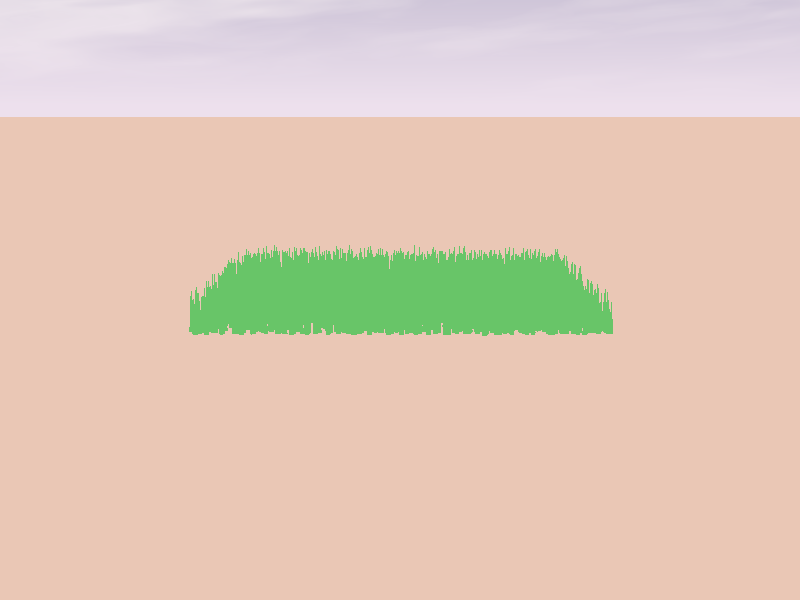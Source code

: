 #include "colors.inc"
#include "shapes.inc"
#include "skies.inc"

camera{
  location <0,20,-120>
  look_at <0,0,0>
  angle 40
}

light_source{z*2 color White parallel}
light_source{y*2 color White parallel}

sky_sphere{S_Cloud1}

object{Plane_XZ pigment{color Feldspar}}

#declare S1 = seed(1423056);
#declare field_X = 20;
#declare field_Z = 20;

#declare fx = -field_X;
#while(fx < field_X)
  #declare fz = -field_Z;
  #while(fz < field_Z)
    object{
      Cone_Y
      rotate <(rand(S1)*2-1)*10,0,(rand(S1)*2-1)*10>
      scale<0.5,4,0.5>
      pigment{color ForestGreen}
      translate<fx+rand(S1),-rand(S1),fz+rand(S1)>
    }
  #declare fz = fz+0.5;
  #end
#declare fx = fx+1;
#end